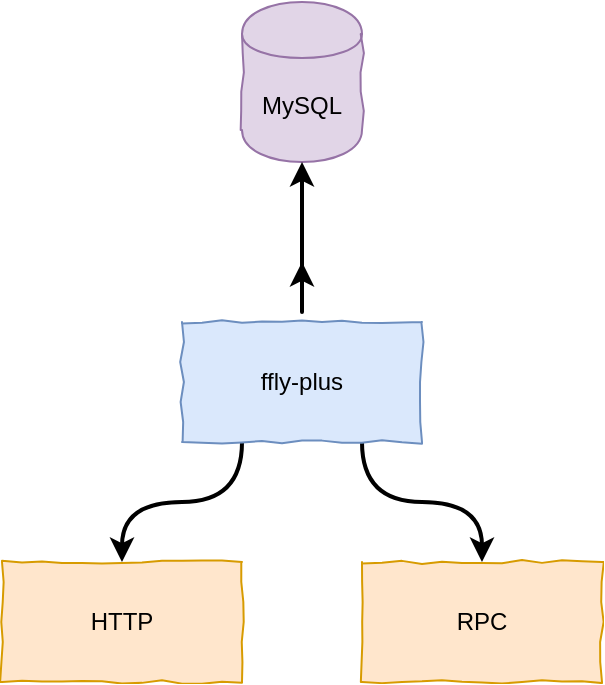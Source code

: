 <mxfile version="12.4.2" type="device" pages="1"><diagram id="jEEoKmGz1X_N9hAYuitq" name="第 1 页"><mxGraphModel dx="1422" dy="824" grid="1" gridSize="10" guides="1" tooltips="1" connect="1" arrows="1" fold="1" page="1" pageScale="1" pageWidth="980" pageHeight="690" math="0" shadow="0"><root><mxCell id="0"/><mxCell id="1" parent="0"/><mxCell id="NKaWUaBV6TkUYBwv6XFw-4" style="edgeStyle=orthogonalEdgeStyle;orthogonalLoop=1;jettySize=auto;html=1;exitX=0.25;exitY=1;exitDx=0;exitDy=0;curved=1;strokeWidth=2;" edge="1" parent="1" source="NKaWUaBV6TkUYBwv6XFw-1" target="NKaWUaBV6TkUYBwv6XFw-2"><mxGeometry relative="1" as="geometry"/></mxCell><mxCell id="NKaWUaBV6TkUYBwv6XFw-5" style="edgeStyle=orthogonalEdgeStyle;orthogonalLoop=1;jettySize=auto;html=1;exitX=0.75;exitY=1;exitDx=0;exitDy=0;curved=1;strokeWidth=2;" edge="1" parent="1" source="NKaWUaBV6TkUYBwv6XFw-1" target="NKaWUaBV6TkUYBwv6XFw-3"><mxGeometry relative="1" as="geometry"/></mxCell><mxCell id="NKaWUaBV6TkUYBwv6XFw-1" value="ffly-plus" style="rounded=0;whiteSpace=wrap;html=1;comic=1;fillColor=#dae8fc;strokeColor=#6c8ebf;" vertex="1" parent="1"><mxGeometry x="390" y="270" width="120" height="60" as="geometry"/></mxCell><mxCell id="NKaWUaBV6TkUYBwv6XFw-2" value="HTTP" style="rounded=0;whiteSpace=wrap;html=1;comic=1;fillColor=#ffe6cc;strokeColor=#d79b00;" vertex="1" parent="1"><mxGeometry x="300" y="390" width="120" height="60" as="geometry"/></mxCell><mxCell id="NKaWUaBV6TkUYBwv6XFw-3" value="RPC" style="rounded=0;whiteSpace=wrap;html=1;comic=1;fillColor=#ffe6cc;strokeColor=#d79b00;" vertex="1" parent="1"><mxGeometry x="480" y="390" width="120" height="60" as="geometry"/></mxCell><mxCell id="NKaWUaBV6TkUYBwv6XFw-6" value="MySQL" style="shape=cylinder;whiteSpace=wrap;html=1;boundedLbl=1;backgroundOutline=1;comic=1;fillColor=#e1d5e7;strokeColor=#9673a6;" vertex="1" parent="1"><mxGeometry x="420" y="110" width="60" height="80" as="geometry"/></mxCell><mxCell id="NKaWUaBV6TkUYBwv6XFw-9" value="" style="endArrow=classic;startArrow=classic;html=1;strokeWidth=2;" edge="1" parent="1" target="NKaWUaBV6TkUYBwv6XFw-6"><mxGeometry width="50" height="50" relative="1" as="geometry"><mxPoint x="450" y="240" as="sourcePoint"/><mxPoint x="500" y="190" as="targetPoint"/><Array as="points"><mxPoint x="450" y="270"/></Array></mxGeometry></mxCell></root></mxGraphModel></diagram></mxfile>